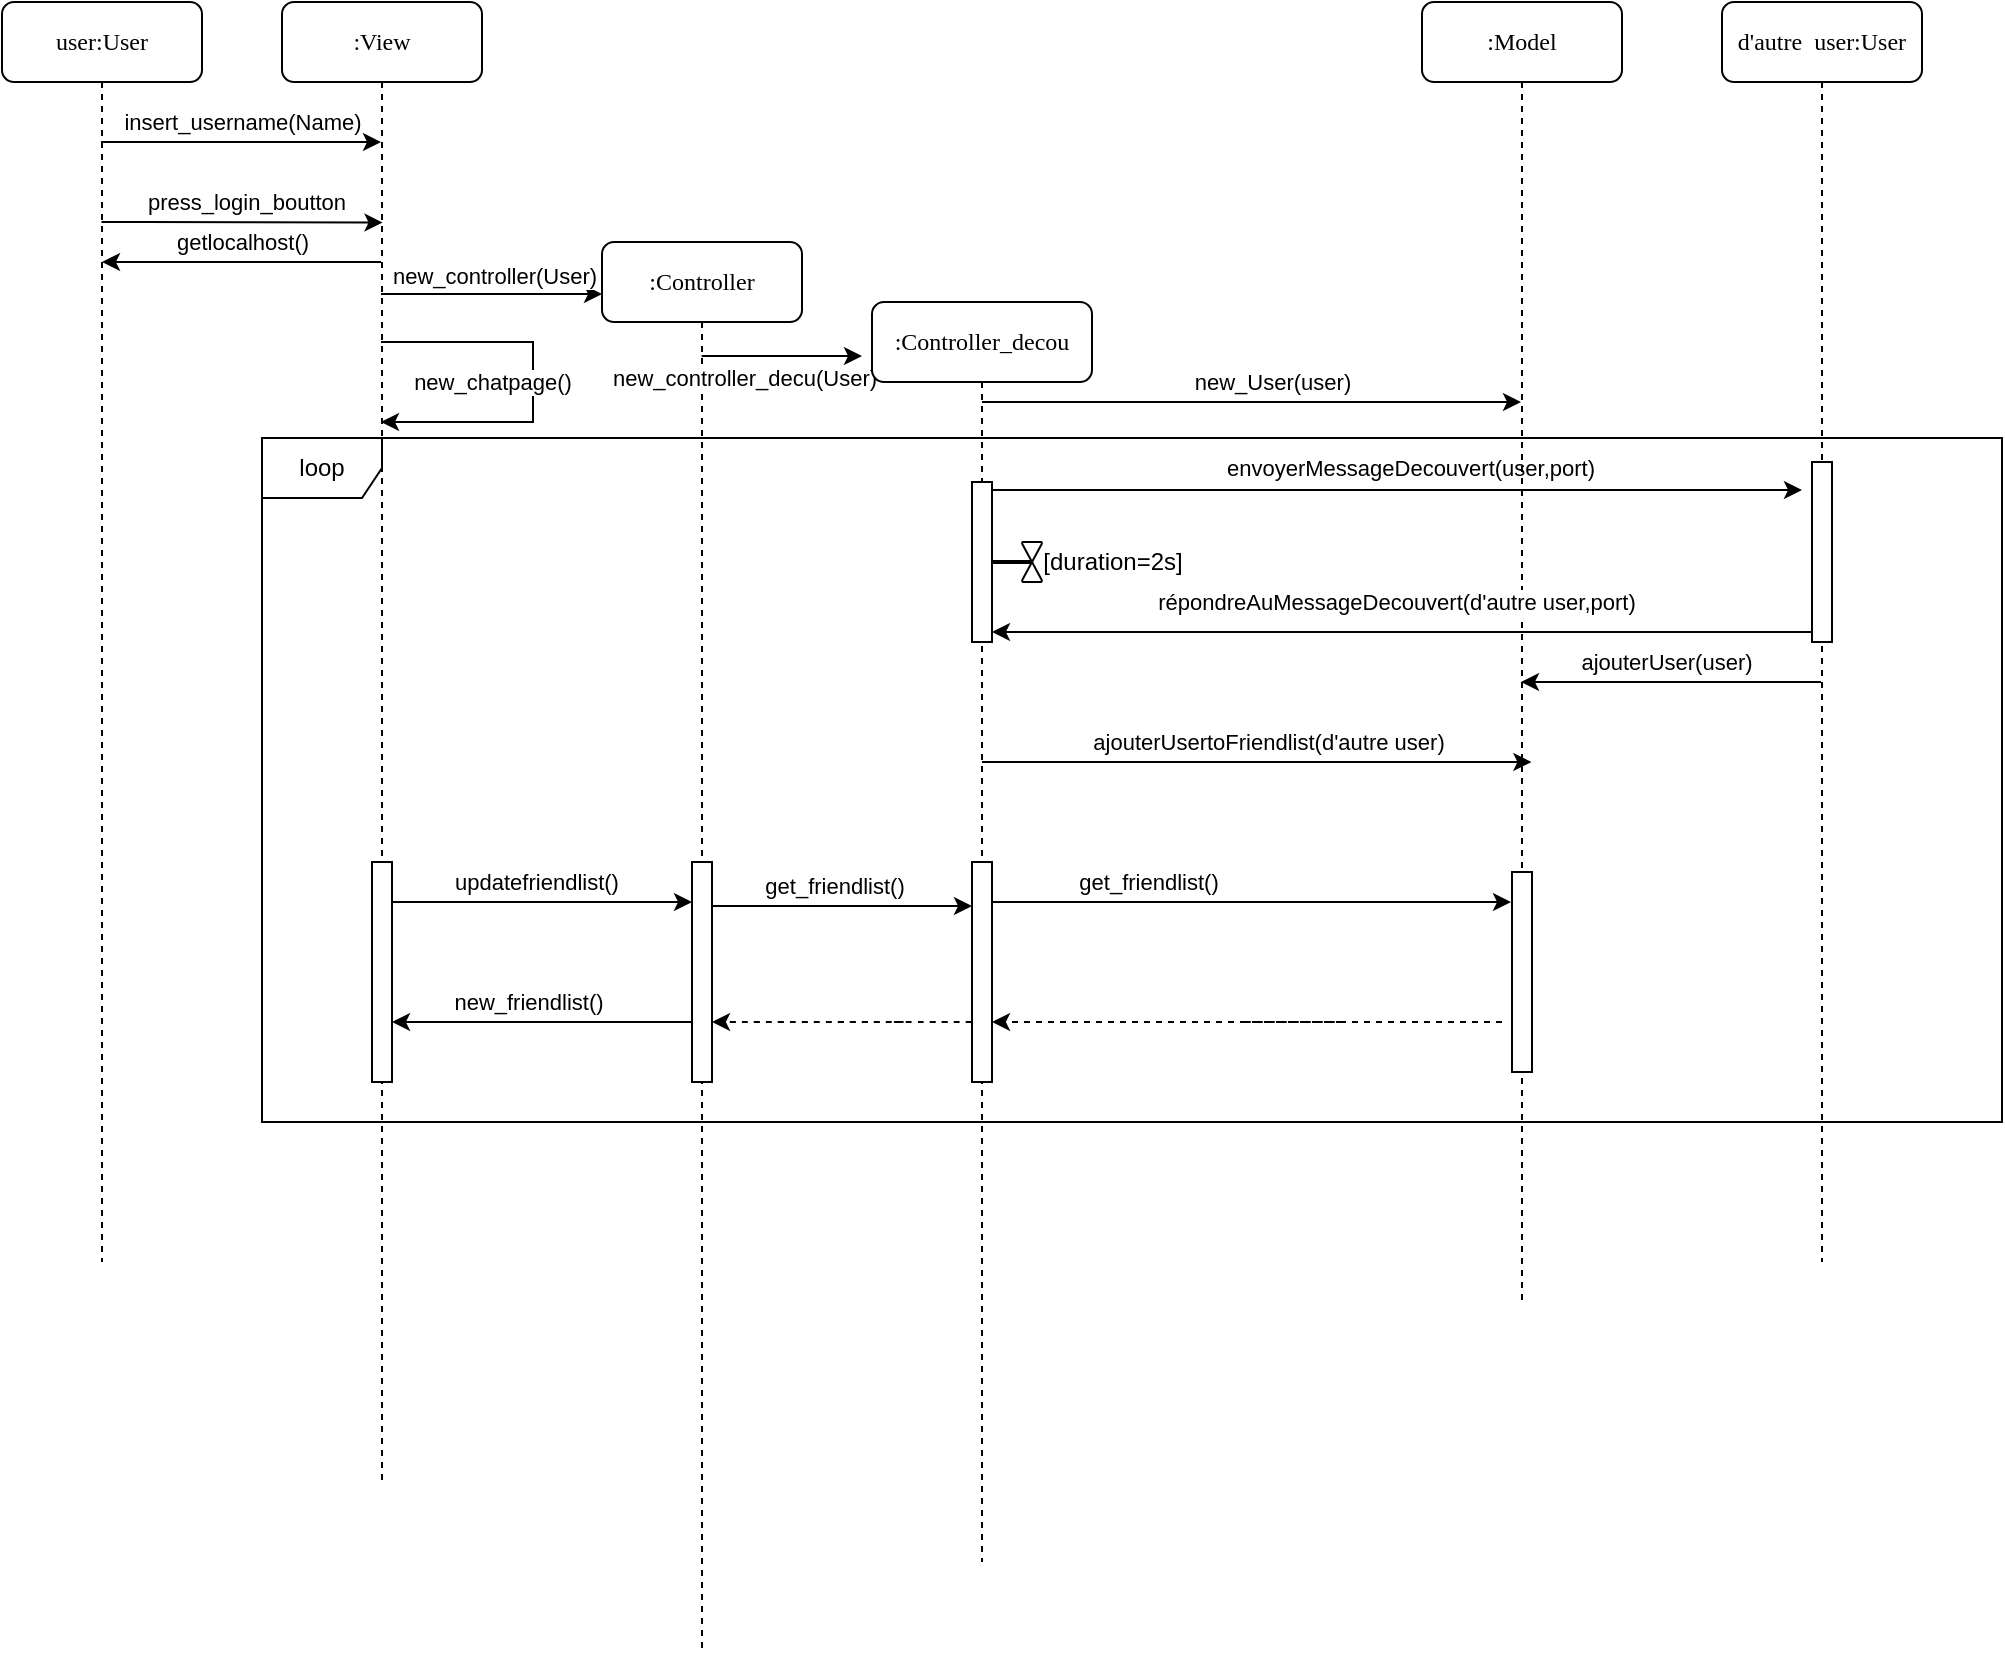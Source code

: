 <mxfile version="22.1.21" type="device">
  <diagram name="Page-1" id="13e1069c-82ec-6db2-03f1-153e76fe0fe0">
    <mxGraphModel dx="989" dy="611" grid="1" gridSize="10" guides="1" tooltips="1" connect="1" arrows="1" fold="1" page="1" pageScale="1" pageWidth="1100" pageHeight="850" background="none" math="0" shadow="0">
      <root>
        <mxCell id="0" />
        <mxCell id="1" parent="0" />
        <mxCell id="7baba1c4bc27f4b0-2" value=":View" style="shape=umlLifeline;perimeter=lifelinePerimeter;whiteSpace=wrap;html=1;container=1;collapsible=0;recursiveResize=0;outlineConnect=0;rounded=1;shadow=0;comic=0;labelBackgroundColor=none;strokeWidth=1;fontFamily=Verdana;fontSize=12;align=center;" parent="1" vertex="1">
          <mxGeometry x="240" y="90" width="100" height="740" as="geometry" />
        </mxCell>
        <mxCell id="X_7a0vzVSiXDUNi_OqBB-45" value="" style="html=1;points=[[0,0,0,0,5],[0,1,0,0,-5],[1,0,0,0,5],[1,1,0,0,-5]];perimeter=orthogonalPerimeter;outlineConnect=0;targetShapes=umlLifeline;portConstraint=eastwest;newEdgeStyle={&quot;curved&quot;:0,&quot;rounded&quot;:0};" parent="7baba1c4bc27f4b0-2" vertex="1">
          <mxGeometry x="45" y="430" width="10" height="110" as="geometry" />
        </mxCell>
        <mxCell id="X_7a0vzVSiXDUNi_OqBB-48" value="" style="endArrow=classic;html=1;rounded=0;" parent="7baba1c4bc27f4b0-2" edge="1">
          <mxGeometry width="50" height="50" relative="1" as="geometry">
            <mxPoint x="55" y="450" as="sourcePoint" />
            <mxPoint x="205.0" y="450" as="targetPoint" />
            <Array as="points">
              <mxPoint x="180" y="450" />
            </Array>
          </mxGeometry>
        </mxCell>
        <mxCell id="X_7a0vzVSiXDUNi_OqBB-49" value="updatefriendlist()" style="edgeLabel;html=1;align=center;verticalAlign=middle;resizable=0;points=[];" parent="X_7a0vzVSiXDUNi_OqBB-48" vertex="1" connectable="0">
          <mxGeometry x="0.219" y="-2" relative="1" as="geometry">
            <mxPoint x="-20" y="-12" as="offset" />
          </mxGeometry>
        </mxCell>
        <mxCell id="7baba1c4bc27f4b0-3" value=":Controller " style="shape=umlLifeline;perimeter=lifelinePerimeter;whiteSpace=wrap;html=1;container=1;collapsible=0;recursiveResize=0;outlineConnect=0;rounded=1;shadow=0;comic=0;labelBackgroundColor=none;strokeWidth=1;fontFamily=Verdana;fontSize=12;align=center;" parent="1" vertex="1">
          <mxGeometry x="400" y="210" width="100" height="705" as="geometry" />
        </mxCell>
        <mxCell id="X_7a0vzVSiXDUNi_OqBB-22" value="" style="endArrow=classic;html=1;rounded=0;" parent="7baba1c4bc27f4b0-3" edge="1">
          <mxGeometry width="50" height="50" relative="1" as="geometry">
            <mxPoint x="49.81" y="57" as="sourcePoint" />
            <mxPoint x="130" y="57" as="targetPoint" />
          </mxGeometry>
        </mxCell>
        <mxCell id="X_7a0vzVSiXDUNi_OqBB-23" value="&lt;div&gt;new_controller_decu(User)&lt;/div&gt;" style="edgeLabel;html=1;align=center;verticalAlign=middle;resizable=0;points=[];" parent="X_7a0vzVSiXDUNi_OqBB-22" vertex="1" connectable="0">
          <mxGeometry x="0.219" y="-2" relative="1" as="geometry">
            <mxPoint x="-28" y="9" as="offset" />
          </mxGeometry>
        </mxCell>
        <mxCell id="qdjA0Sl5ipG4yXpmcyP3-11" value="" style="html=1;points=[[0,0,0,0,5],[0,1,0,0,-5],[1,0,0,0,5],[1,1,0,0,-5]];perimeter=orthogonalPerimeter;outlineConnect=0;targetShapes=umlLifeline;portConstraint=eastwest;newEdgeStyle={&quot;curved&quot;:0,&quot;rounded&quot;:0};" vertex="1" parent="7baba1c4bc27f4b0-3">
          <mxGeometry x="45" y="310" width="10" height="110" as="geometry" />
        </mxCell>
        <mxCell id="7baba1c4bc27f4b0-4" value=":Controller_decou" style="shape=umlLifeline;perimeter=lifelinePerimeter;whiteSpace=wrap;html=1;container=1;collapsible=0;recursiveResize=0;outlineConnect=0;rounded=1;shadow=0;comic=0;labelBackgroundColor=none;strokeWidth=1;fontFamily=Verdana;fontSize=12;align=center;" parent="1" vertex="1">
          <mxGeometry x="535" y="240" width="110" height="630" as="geometry" />
        </mxCell>
        <mxCell id="7baba1c4bc27f4b0-8" value="user:User" style="shape=umlLifeline;perimeter=lifelinePerimeter;whiteSpace=wrap;html=1;container=1;collapsible=0;recursiveResize=0;outlineConnect=0;rounded=1;shadow=0;comic=0;labelBackgroundColor=none;strokeWidth=1;fontFamily=Verdana;fontSize=12;align=center;" parent="1" vertex="1">
          <mxGeometry x="100" y="90" width="100" height="630" as="geometry" />
        </mxCell>
        <mxCell id="X_7a0vzVSiXDUNi_OqBB-2" value="" style="endArrow=classic;html=1;rounded=0;" parent="1" edge="1">
          <mxGeometry width="50" height="50" relative="1" as="geometry">
            <mxPoint x="149.5" y="160" as="sourcePoint" />
            <mxPoint x="289.5" y="160" as="targetPoint" />
          </mxGeometry>
        </mxCell>
        <mxCell id="X_7a0vzVSiXDUNi_OqBB-3" value="insert_username(Name)" style="edgeLabel;html=1;align=center;verticalAlign=middle;resizable=0;points=[];" parent="X_7a0vzVSiXDUNi_OqBB-2" vertex="1" connectable="0">
          <mxGeometry x="-0.221" y="-2" relative="1" as="geometry">
            <mxPoint x="16" y="-12" as="offset" />
          </mxGeometry>
        </mxCell>
        <mxCell id="X_7a0vzVSiXDUNi_OqBB-6" value="" style="endArrow=classic;html=1;rounded=0;" parent="1" edge="1">
          <mxGeometry width="50" height="50" relative="1" as="geometry">
            <mxPoint x="289.5" y="236" as="sourcePoint" />
            <mxPoint x="400" y="236" as="targetPoint" />
          </mxGeometry>
        </mxCell>
        <mxCell id="X_7a0vzVSiXDUNi_OqBB-7" value="&lt;div&gt;new_controller(User)&lt;/div&gt;" style="edgeLabel;html=1;align=center;verticalAlign=middle;resizable=0;points=[];" parent="X_7a0vzVSiXDUNi_OqBB-6" vertex="1" connectable="0">
          <mxGeometry x="0.219" y="-2" relative="1" as="geometry">
            <mxPoint x="-11" y="-11" as="offset" />
          </mxGeometry>
        </mxCell>
        <mxCell id="X_7a0vzVSiXDUNi_OqBB-19" value="getlocalhost()" style="edgeLabel;html=1;align=center;verticalAlign=middle;resizable=0;points=[];" parent="1" vertex="1" connectable="0">
          <mxGeometry x="220" y="210" as="geometry" />
        </mxCell>
        <mxCell id="X_7a0vzVSiXDUNi_OqBB-20" value="" style="endArrow=classic;html=1;rounded=0;" parent="1" source="7baba1c4bc27f4b0-2" target="7baba1c4bc27f4b0-8" edge="1">
          <mxGeometry width="50" height="50" relative="1" as="geometry">
            <mxPoint x="159.5" y="200" as="sourcePoint" />
            <mxPoint x="299.5" y="200" as="targetPoint" />
            <Array as="points">
              <mxPoint x="200" y="220" />
            </Array>
          </mxGeometry>
        </mxCell>
        <mxCell id="X_7a0vzVSiXDUNi_OqBB-25" value="" style="endArrow=classic;html=1;rounded=0;" parent="1" source="7baba1c4bc27f4b0-4" edge="1">
          <mxGeometry width="50" height="50" relative="1" as="geometry">
            <mxPoint x="610" y="290" as="sourcePoint" />
            <mxPoint x="859.5" y="290.0" as="targetPoint" />
            <Array as="points">
              <mxPoint x="650" y="290" />
              <mxPoint x="700" y="290" />
            </Array>
          </mxGeometry>
        </mxCell>
        <mxCell id="X_7a0vzVSiXDUNi_OqBB-26" value="new_User(user)" style="edgeLabel;html=1;align=center;verticalAlign=middle;resizable=0;points=[];" parent="X_7a0vzVSiXDUNi_OqBB-25" vertex="1" connectable="0">
          <mxGeometry x="0.219" y="-2" relative="1" as="geometry">
            <mxPoint x="-20" y="-12" as="offset" />
          </mxGeometry>
        </mxCell>
        <mxCell id="X_7a0vzVSiXDUNi_OqBB-27" value="" style="endArrow=classic;html=1;rounded=0;" parent="1" edge="1" source="7baba1c4bc27f4b0-4">
          <mxGeometry width="50" height="50" relative="1" as="geometry">
            <mxPoint x="584.5" y="334" as="sourcePoint" />
            <mxPoint x="1000" y="334" as="targetPoint" />
            <Array as="points">
              <mxPoint x="705" y="334" />
            </Array>
          </mxGeometry>
        </mxCell>
        <mxCell id="X_7a0vzVSiXDUNi_OqBB-28" value="envoyerMessageDecouvert(user,port)" style="edgeLabel;html=1;align=center;verticalAlign=middle;resizable=0;points=[];" parent="X_7a0vzVSiXDUNi_OqBB-27" vertex="1" connectable="0">
          <mxGeometry x="0.219" y="-2" relative="1" as="geometry">
            <mxPoint x="-36" y="-13" as="offset" />
          </mxGeometry>
        </mxCell>
        <mxCell id="X_7a0vzVSiXDUNi_OqBB-35" value="" style="endArrow=classic;html=1;rounded=0;" parent="1" source="7baba1c4bc27f4b0-4" edge="1">
          <mxGeometry width="50" height="50" relative="1" as="geometry">
            <mxPoint x="595.0" y="470" as="sourcePoint" />
            <mxPoint x="864.69" y="470" as="targetPoint" />
            <Array as="points">
              <mxPoint x="652.88" y="470" />
              <mxPoint x="702.88" y="470" />
            </Array>
          </mxGeometry>
        </mxCell>
        <mxCell id="X_7a0vzVSiXDUNi_OqBB-36" value="ajouterUsertoFriendlist(d&#39;autre user)" style="edgeLabel;html=1;align=center;verticalAlign=middle;resizable=0;points=[];" parent="X_7a0vzVSiXDUNi_OqBB-35" vertex="1" connectable="0">
          <mxGeometry x="0.219" y="-2" relative="1" as="geometry">
            <mxPoint x="-25" y="-12" as="offset" />
          </mxGeometry>
        </mxCell>
        <mxCell id="X_7a0vzVSiXDUNi_OqBB-39" value="[duration=2s]" style="text;html=1;align=center;verticalAlign=middle;resizable=0;points=[];autosize=1;strokeColor=none;fillColor=none;" parent="1" vertex="1">
          <mxGeometry x="610" y="355" width="90" height="30" as="geometry" />
        </mxCell>
        <mxCell id="X_7a0vzVSiXDUNi_OqBB-4" value="" style="endArrow=classic;html=1;rounded=0;entryX=0.5;entryY=0.176;entryDx=0;entryDy=0;entryPerimeter=0;" parent="1" edge="1">
          <mxGeometry width="50" height="50" relative="1" as="geometry">
            <mxPoint x="149.75" y="200" as="sourcePoint" />
            <mxPoint x="290.25" y="200.24" as="targetPoint" />
            <Array as="points">
              <mxPoint x="170.25" y="200" />
            </Array>
          </mxGeometry>
        </mxCell>
        <mxCell id="X_7a0vzVSiXDUNi_OqBB-5" value="&lt;div&gt;press_login_boutton&lt;/div&gt;" style="edgeLabel;html=1;align=center;verticalAlign=middle;resizable=0;points=[];" parent="X_7a0vzVSiXDUNi_OqBB-4" vertex="1" connectable="0">
          <mxGeometry x="-0.479" y="1" relative="1" as="geometry">
            <mxPoint x="35" y="-9" as="offset" />
          </mxGeometry>
        </mxCell>
        <mxCell id="X_7a0vzVSiXDUNi_OqBB-52" value="" style="endArrow=classic;html=1;rounded=0;" parent="1" edge="1" source="qdjA0Sl5ipG4yXpmcyP3-11">
          <mxGeometry width="50" height="50" relative="1" as="geometry">
            <mxPoint x="440" y="600" as="sourcePoint" />
            <mxPoint x="295" y="600" as="targetPoint" />
            <Array as="points">
              <mxPoint x="420" y="600" />
              <mxPoint x="400" y="600" />
              <mxPoint x="390" y="600" />
              <mxPoint x="373" y="600" />
            </Array>
          </mxGeometry>
        </mxCell>
        <mxCell id="X_7a0vzVSiXDUNi_OqBB-53" value="new_friendlist()" style="edgeLabel;html=1;align=center;verticalAlign=middle;resizable=0;points=[];" parent="X_7a0vzVSiXDUNi_OqBB-52" vertex="1" connectable="0">
          <mxGeometry x="0.219" y="-2" relative="1" as="geometry">
            <mxPoint x="9" y="-8" as="offset" />
          </mxGeometry>
        </mxCell>
        <mxCell id="X_7a0vzVSiXDUNi_OqBB-55" value="" style="endArrow=classic;html=1;rounded=0;" parent="1" edge="1" source="qdjA0Sl5ipG4yXpmcyP3-11">
          <mxGeometry width="50" height="50" relative="1" as="geometry">
            <mxPoint x="451" y="540" as="sourcePoint" />
            <mxPoint x="585" y="542" as="targetPoint" />
            <Array as="points">
              <mxPoint x="529" y="542" />
              <mxPoint x="546.5" y="542" />
              <mxPoint x="579" y="542" />
              <mxPoint x="506.5" y="542" />
            </Array>
          </mxGeometry>
        </mxCell>
        <mxCell id="X_7a0vzVSiXDUNi_OqBB-56" value="get_friendlist()" style="edgeLabel;html=1;align=center;verticalAlign=middle;resizable=0;points=[];" parent="X_7a0vzVSiXDUNi_OqBB-55" vertex="1" connectable="0">
          <mxGeometry x="0.219" y="-2" relative="1" as="geometry">
            <mxPoint x="-20" y="-8" as="offset" />
          </mxGeometry>
        </mxCell>
        <mxCell id="X_7a0vzVSiXDUNi_OqBB-11" value=":Model" style="shape=umlLifeline;perimeter=lifelinePerimeter;whiteSpace=wrap;html=1;container=1;collapsible=0;recursiveResize=0;outlineConnect=0;rounded=1;shadow=0;comic=0;labelBackgroundColor=none;strokeWidth=1;fontFamily=Verdana;fontSize=12;align=center;" parent="1" vertex="1">
          <mxGeometry x="810" y="90" width="100" height="650" as="geometry" />
        </mxCell>
        <mxCell id="qdjA0Sl5ipG4yXpmcyP3-13" value="" style="html=1;points=[[0,0,0,0,5],[0,1,0,0,-5],[1,0,0,0,5],[1,1,0,0,-5]];perimeter=orthogonalPerimeter;outlineConnect=0;targetShapes=umlLifeline;portConstraint=eastwest;newEdgeStyle={&quot;curved&quot;:0,&quot;rounded&quot;:0};" vertex="1" parent="X_7a0vzVSiXDUNi_OqBB-11">
          <mxGeometry x="45" y="435" width="10" height="100" as="geometry" />
        </mxCell>
        <mxCell id="X_7a0vzVSiXDUNi_OqBB-60" value="" style="endArrow=classic;html=1;rounded=0;" parent="1" edge="1">
          <mxGeometry width="50" height="50" relative="1" as="geometry">
            <mxPoint x="585" y="540" as="sourcePoint" />
            <mxPoint x="854.5" y="540" as="targetPoint" />
            <Array as="points">
              <mxPoint x="704" y="540" />
              <mxPoint x="721.5" y="540" />
              <mxPoint x="754" y="540" />
              <mxPoint x="681.5" y="540" />
            </Array>
          </mxGeometry>
        </mxCell>
        <mxCell id="X_7a0vzVSiXDUNi_OqBB-61" value="get_friendlist()" style="edgeLabel;html=1;align=center;verticalAlign=middle;resizable=0;points=[];" parent="X_7a0vzVSiXDUNi_OqBB-60" vertex="1" connectable="0">
          <mxGeometry x="0.219" y="-2" relative="1" as="geometry">
            <mxPoint x="-20" y="-12" as="offset" />
          </mxGeometry>
        </mxCell>
        <mxCell id="X_7a0vzVSiXDUNi_OqBB-63" value="" style="endArrow=classic;html=1;rounded=0;dashed=1;" parent="1" edge="1">
          <mxGeometry width="50" height="50" relative="1" as="geometry">
            <mxPoint x="850" y="600" as="sourcePoint" />
            <mxPoint x="595.0" y="600" as="targetPoint" />
            <Array as="points">
              <mxPoint x="719.69" y="600" />
              <mxPoint x="737.19" y="600" />
              <mxPoint x="769.69" y="600" />
              <mxPoint x="697.19" y="600" />
            </Array>
          </mxGeometry>
        </mxCell>
        <mxCell id="X_7a0vzVSiXDUNi_OqBB-67" value="" style="endArrow=classic;html=1;curved=1;strokeColor=default;dashed=1;" parent="1" edge="1" target="qdjA0Sl5ipG4yXpmcyP3-11">
          <mxGeometry width="50" height="50" relative="1" as="geometry">
            <mxPoint x="585" y="600" as="sourcePoint" />
            <mxPoint x="450" y="600" as="targetPoint" />
            <Array as="points">
              <mxPoint x="539" y="600" />
              <mxPoint x="556.5" y="600" />
              <mxPoint x="516.5" y="600" />
            </Array>
          </mxGeometry>
        </mxCell>
        <mxCell id="X_7a0vzVSiXDUNi_OqBB-42" value="" style="endArrow=classic;html=1;rounded=0;" parent="1" edge="1">
          <mxGeometry width="50" height="50" relative="1" as="geometry">
            <mxPoint x="289.5" y="260" as="sourcePoint" />
            <mxPoint x="289.5" y="300" as="targetPoint" />
            <Array as="points">
              <mxPoint x="365.5" y="260" />
              <mxPoint x="365.5" y="300" />
            </Array>
          </mxGeometry>
        </mxCell>
        <mxCell id="X_7a0vzVSiXDUNi_OqBB-43" value="new_chatpage()" style="edgeLabel;html=1;align=center;verticalAlign=middle;resizable=0;points=[];" parent="X_7a0vzVSiXDUNi_OqBB-42" vertex="1" connectable="0">
          <mxGeometry x="0.219" y="-2" relative="1" as="geometry">
            <mxPoint x="-20" y="-18" as="offset" />
          </mxGeometry>
        </mxCell>
        <mxCell id="X_7a0vzVSiXDUNi_OqBB-69" value="loop" style="shape=umlFrame;whiteSpace=wrap;html=1;pointerEvents=0;" parent="1" vertex="1">
          <mxGeometry x="230" y="308" width="870" height="342" as="geometry" />
        </mxCell>
        <mxCell id="TeB7xurJ7LZsEJRWlTdN-2" value="d&#39;autre&amp;nbsp; user:User" style="shape=umlLifeline;perimeter=lifelinePerimeter;whiteSpace=wrap;html=1;container=1;collapsible=0;recursiveResize=0;outlineConnect=0;rounded=1;shadow=0;comic=0;labelBackgroundColor=none;strokeWidth=1;fontFamily=Verdana;fontSize=12;align=center;" parent="1" vertex="1">
          <mxGeometry x="960" y="90" width="100" height="630" as="geometry" />
        </mxCell>
        <mxCell id="qdjA0Sl5ipG4yXpmcyP3-5" value="" style="html=1;points=[[0,0,0,0,5],[0,1,0,0,-5],[1,0,0,0,5],[1,1,0,0,-5]];perimeter=orthogonalPerimeter;outlineConnect=0;targetShapes=umlLifeline;portConstraint=eastwest;newEdgeStyle={&quot;curved&quot;:0,&quot;rounded&quot;:0};" vertex="1" parent="TeB7xurJ7LZsEJRWlTdN-2">
          <mxGeometry x="45" y="230" width="10" height="90" as="geometry" />
        </mxCell>
        <mxCell id="TeB7xurJ7LZsEJRWlTdN-5" value="" style="endArrow=classic;html=1;rounded=0;entryX=1;entryY=0;entryDx=0;entryDy=5;entryPerimeter=0;" parent="1" source="qdjA0Sl5ipG4yXpmcyP3-5" edge="1">
          <mxGeometry width="50" height="50" relative="1" as="geometry">
            <mxPoint x="1000" y="410" as="sourcePoint" />
            <mxPoint x="595.0" y="405.0" as="targetPoint" />
          </mxGeometry>
        </mxCell>
        <mxCell id="TeB7xurJ7LZsEJRWlTdN-6" value="&lt;div&gt;répondreAuMessageDecouvert(d&#39;autre user,port)&lt;/div&gt;" style="edgeLabel;html=1;align=center;verticalAlign=middle;resizable=0;points=[];" parent="TeB7xurJ7LZsEJRWlTdN-5" vertex="1" connectable="0">
          <mxGeometry x="-0.113" y="-4" relative="1" as="geometry">
            <mxPoint x="-26" y="-11" as="offset" />
          </mxGeometry>
        </mxCell>
        <mxCell id="TeB7xurJ7LZsEJRWlTdN-7" value="" style="endArrow=classic;html=1;rounded=0;" parent="1" edge="1" source="TeB7xurJ7LZsEJRWlTdN-2">
          <mxGeometry width="50" height="50" relative="1" as="geometry">
            <mxPoint x="1004.79" y="429.99" as="sourcePoint" />
            <mxPoint x="859.5" y="430" as="targetPoint" />
          </mxGeometry>
        </mxCell>
        <mxCell id="TeB7xurJ7LZsEJRWlTdN-8" value="&lt;div&gt;ajouterUser(user)&lt;/div&gt;" style="edgeLabel;html=1;align=center;verticalAlign=middle;resizable=0;points=[];" parent="TeB7xurJ7LZsEJRWlTdN-7" vertex="1" connectable="0">
          <mxGeometry x="0.207" relative="1" as="geometry">
            <mxPoint x="13" y="-10" as="offset" />
          </mxGeometry>
        </mxCell>
        <mxCell id="qdjA0Sl5ipG4yXpmcyP3-4" value="" style="html=1;points=[[0,0,0,0,5],[0,1,0,0,-5],[1,0,0,0,5],[1,1,0,0,-5]];perimeter=orthogonalPerimeter;outlineConnect=0;targetShapes=umlLifeline;portConstraint=eastwest;newEdgeStyle={&quot;curved&quot;:0,&quot;rounded&quot;:0};" vertex="1" parent="1">
          <mxGeometry x="585" y="330" width="10" height="80" as="geometry" />
        </mxCell>
        <mxCell id="qdjA0Sl5ipG4yXpmcyP3-6" value="" style="verticalLabelPosition=bottom;verticalAlign=top;html=1;shape=mxgraph.flowchart.collate;strokeColor=default;align=center;fontFamily=Helvetica;fontSize=12;fontColor=default;fillColor=default;" vertex="1" parent="1">
          <mxGeometry x="610" y="360" width="10" height="20" as="geometry" />
        </mxCell>
        <mxCell id="qdjA0Sl5ipG4yXpmcyP3-10" value="" style="line;strokeWidth=2;html=1;strokeColor=default;align=center;verticalAlign=middle;fontFamily=Helvetica;fontSize=12;fontColor=default;fillColor=default;" vertex="1" parent="1">
          <mxGeometry x="595" y="365" width="20" height="10" as="geometry" />
        </mxCell>
        <mxCell id="qdjA0Sl5ipG4yXpmcyP3-12" value="" style="html=1;points=[[0,0,0,0,5],[0,1,0,0,-5],[1,0,0,0,5],[1,1,0,0,-5]];perimeter=orthogonalPerimeter;outlineConnect=0;targetShapes=umlLifeline;portConstraint=eastwest;newEdgeStyle={&quot;curved&quot;:0,&quot;rounded&quot;:0};" vertex="1" parent="1">
          <mxGeometry x="585" y="520" width="10" height="110" as="geometry" />
        </mxCell>
      </root>
    </mxGraphModel>
  </diagram>
</mxfile>
